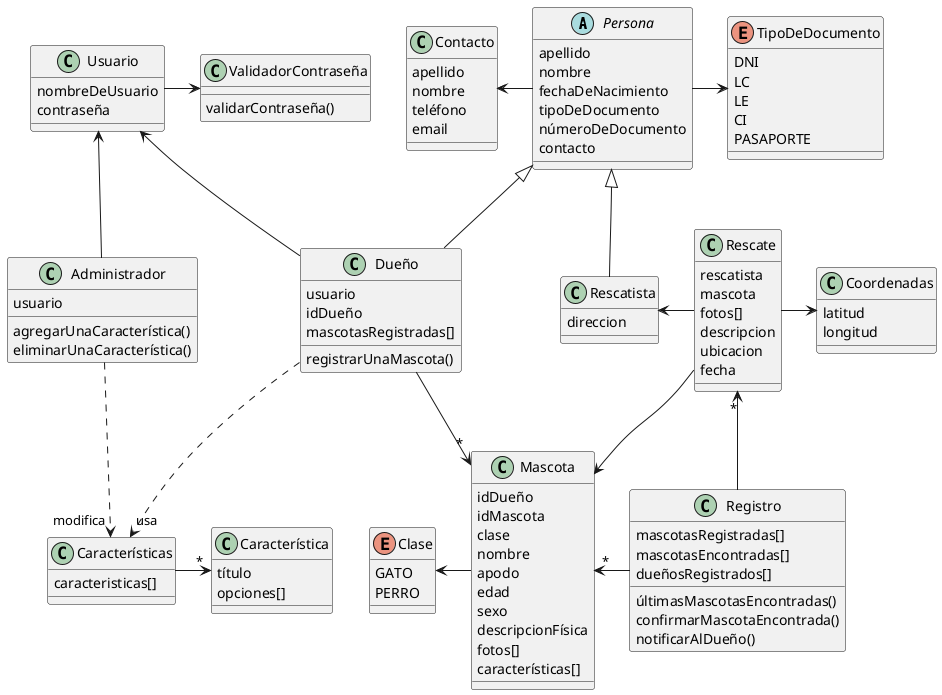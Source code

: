 @startuml RescateDePatitas


abstract class Persona{
  apellido
  nombre
  fechaDeNacimiento
  tipoDeDocumento
  númeroDeDocumento
  contacto

}

class Contacto{
  apellido
  nombre
  teléfono
  email
}

class Rescatista{
  direccion
}

class Mascota{
  idDueño
  idMascota
  clase
  nombre
  apodo
  edad
  sexo
  descripcionFísica
  fotos[]
  características[]
}

enum Clase{
  GATO
  PERRO
}


enum TipoDeDocumento{
  DNI
  LC /' Libreta Cívica '/
  LE /' Libreta de Enrolamiento '/
  CI /' Cédula de Identidad '/
  PASAPORTE
}

class Rescate{
  rescatista
  mascota
  fotos[]
  descripcion
  ubicacion
  fecha
}

class Coordenadas{
  latitud
  longitud
}

class Usuario{
  nombreDeUsuario
  contraseña
}

class Administrador{

  usuario

  agregarUnaCaracterística()
  eliminarUnaCaracterística()

}

class Dueño{
  usuario
  idDueño
  mascotasRegistradas[]
  registrarUnaMascota()
}


class Registro{
  mascotasRegistradas[]
  mascotasEncontradas[]
  dueñosRegistrados[]
  últimasMascotasEncontradas()
  confirmarMascotaEncontrada()
  notificarAlDueño()
}


class Característica{
  título
  opciones[]
}

class Características{
  caracteristicas[]
}

class ValidadorContraseña{
  validarContraseña()
}


Rescatista -u-|> Persona
Rescate -l-> Rescatista
Usuario -> ValidadorContraseña
Dueño -u-> Usuario
Rescate -d-> Mascota
Registro -l-> "*" Mascota
Registro -l-> "*" Rescate
Persona -> TipoDeDocumento
Dueño -u-|> Persona
Persona -l-> Contacto
Mascota -l-> Clase
Dueño -d->"*" Mascota
Administrador -u-> Usuario
Rescate -> Coordenadas
Características ->"*" Característica
Dueño ..>"usa" Características
Administrador ..>"modifica" Características




@enduml

